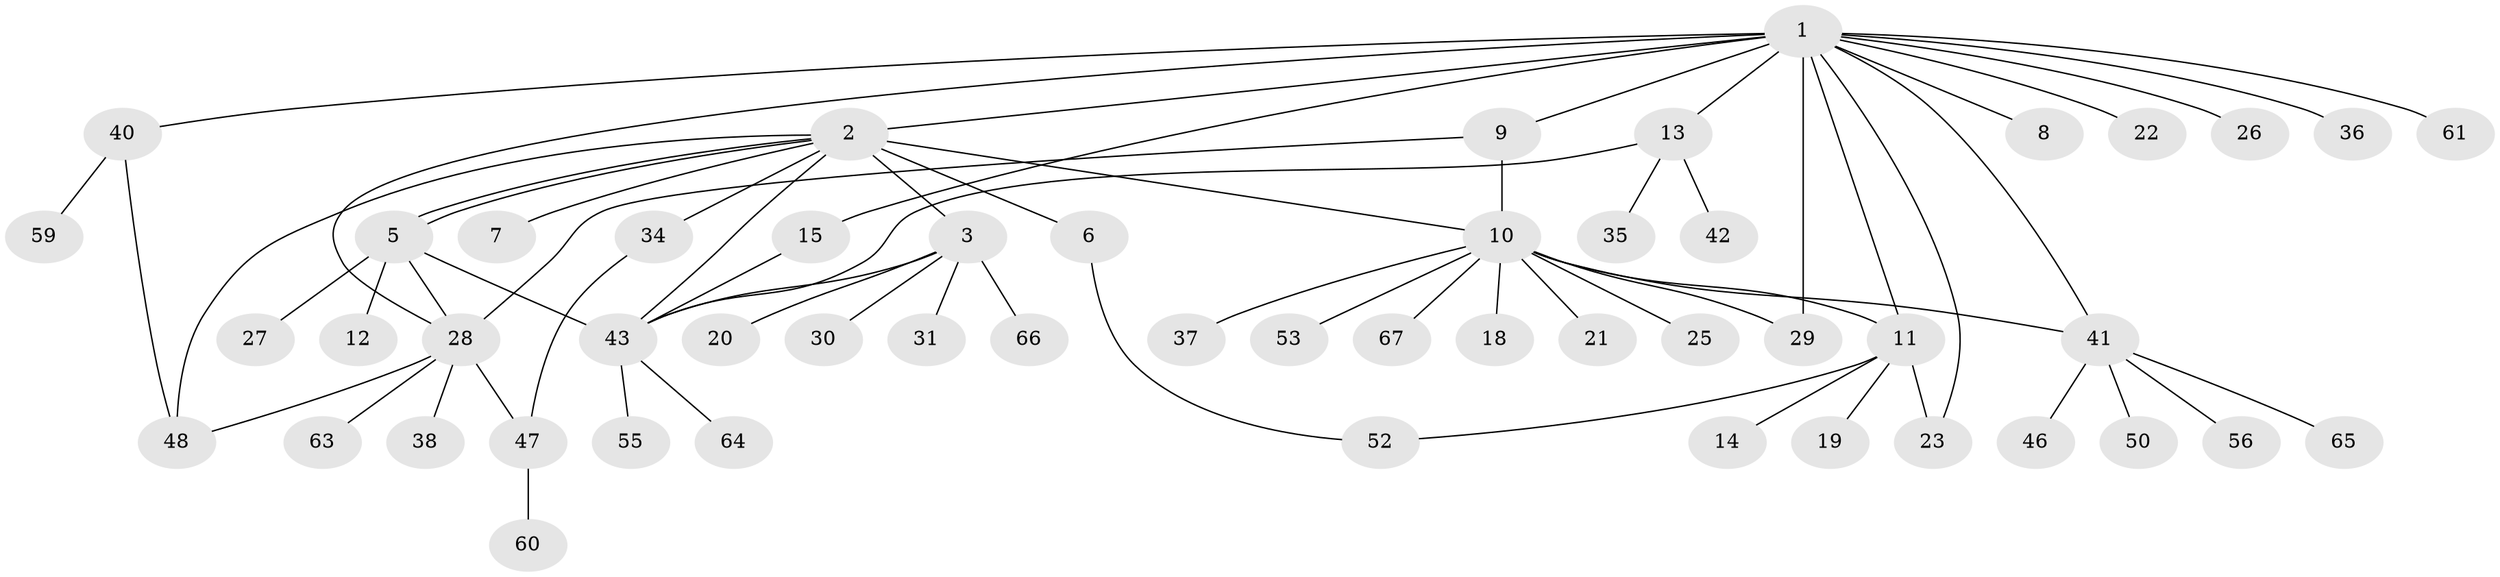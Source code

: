 // Generated by graph-tools (version 1.1) at 2025/23/03/03/25 07:23:50]
// undirected, 52 vertices, 67 edges
graph export_dot {
graph [start="1"]
  node [color=gray90,style=filled];
  1 [super="+4"];
  2 [super="+39"];
  3 [super="+16"];
  5 [super="+17"];
  6;
  7;
  8;
  9;
  10 [super="+45"];
  11 [super="+24"];
  12;
  13 [super="+33"];
  14;
  15;
  18;
  19 [super="+58"];
  20;
  21;
  22 [super="+57"];
  23 [super="+32"];
  25;
  26;
  27;
  28 [super="+51"];
  29;
  30;
  31;
  34 [super="+54"];
  35;
  36;
  37;
  38 [super="+70"];
  40;
  41 [super="+49"];
  42;
  43 [super="+44"];
  46 [super="+69"];
  47 [super="+62"];
  48;
  50;
  52;
  53;
  55;
  56;
  59;
  60;
  61;
  63;
  64;
  65;
  66 [super="+68"];
  67;
  1 -- 2 [weight=2];
  1 -- 8;
  1 -- 13;
  1 -- 15;
  1 -- 23;
  1 -- 26;
  1 -- 28;
  1 -- 29 [weight=2];
  1 -- 36;
  1 -- 41;
  1 -- 61;
  1 -- 22;
  1 -- 40;
  1 -- 9;
  1 -- 11;
  2 -- 3 [weight=2];
  2 -- 5;
  2 -- 5;
  2 -- 6;
  2 -- 7;
  2 -- 10;
  2 -- 34;
  2 -- 43;
  2 -- 48;
  3 -- 20;
  3 -- 30;
  3 -- 31;
  3 -- 43;
  3 -- 66;
  5 -- 12;
  5 -- 27;
  5 -- 43;
  5 -- 28;
  6 -- 52;
  9 -- 10;
  9 -- 28;
  10 -- 11;
  10 -- 18;
  10 -- 21;
  10 -- 25;
  10 -- 29;
  10 -- 37;
  10 -- 41;
  10 -- 53;
  10 -- 67;
  11 -- 14;
  11 -- 19;
  11 -- 23;
  11 -- 52;
  13 -- 42;
  13 -- 35;
  13 -- 43;
  15 -- 43;
  28 -- 38;
  28 -- 48;
  28 -- 63;
  28 -- 47;
  34 -- 47;
  40 -- 48;
  40 -- 59;
  41 -- 46;
  41 -- 50;
  41 -- 56;
  41 -- 65;
  43 -- 64;
  43 -- 55;
  47 -- 60;
}
